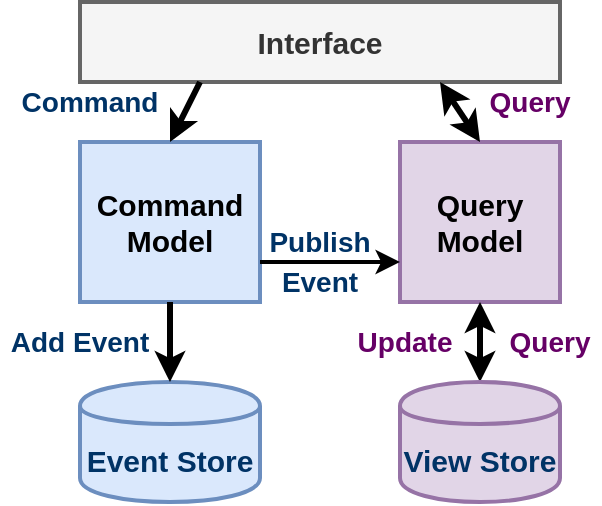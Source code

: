 <mxfile version="13.0.1" type="device"><diagram id="98VKO7Th63TtPPR8zPMv" name="Page-1"><mxGraphModel dx="1535" dy="652" grid="1" gridSize="10" guides="1" tooltips="1" connect="1" arrows="1" fold="1" page="1" pageScale="1" pageWidth="3000" pageHeight="3000" math="0" shadow="0"><root><mxCell id="0"/><mxCell id="1" parent="0"/><mxCell id="KbJRg6UJzITNwR4a61FP-1" value="&lt;font style=&quot;font-size: 15px&quot;&gt;&lt;b&gt;Command Model&lt;/b&gt;&lt;/font&gt;" style="rounded=0;whiteSpace=wrap;html=1;strokeWidth=2;fillColor=#dae8fc;strokeColor=#6c8ebf;" parent="1" vertex="1"><mxGeometry x="440" y="230" width="90" height="80" as="geometry"/></mxCell><mxCell id="KbJRg6UJzITNwR4a61FP-2" value="&lt;font style=&quot;font-size: 15px&quot;&gt;&lt;b&gt;Query&lt;br&gt;Model&lt;/b&gt;&lt;/font&gt;" style="rounded=0;whiteSpace=wrap;html=1;strokeWidth=2;fillColor=#e1d5e7;strokeColor=#9673a6;" parent="1" vertex="1"><mxGeometry x="600" y="230" width="80" height="80" as="geometry"/></mxCell><mxCell id="KbJRg6UJzITNwR4a61FP-3" value="&lt;font style=&quot;font-size: 15px&quot; color=&quot;#003366&quot;&gt;&lt;b&gt;Event Store&lt;/b&gt;&lt;/font&gt;" style="shape=cylinder;whiteSpace=wrap;html=1;boundedLbl=1;backgroundOutline=1;strokeWidth=2;fillColor=#dae8fc;strokeColor=#6c8ebf;" parent="1" vertex="1"><mxGeometry x="440" y="350" width="90" height="60" as="geometry"/></mxCell><mxCell id="KbJRg6UJzITNwR4a61FP-4" value="&lt;font style=&quot;font-size: 15px&quot;&gt;&lt;b&gt;Interface&lt;/b&gt;&lt;/font&gt;" style="rounded=0;whiteSpace=wrap;html=1;strokeWidth=2;fillColor=#f5f5f5;strokeColor=#666666;fontColor=#333333;" parent="1" vertex="1"><mxGeometry x="440" y="160" width="240" height="40" as="geometry"/></mxCell><mxCell id="KbJRg6UJzITNwR4a61FP-8" value="" style="endArrow=classic;html=1;strokeWidth=3;entryX=0.5;entryY=0;entryDx=0;entryDy=0;targetPerimeterSpacing=-1;endSize=6;exitX=0.25;exitY=1;exitDx=0;exitDy=0;" parent="1" target="KbJRg6UJzITNwR4a61FP-1" edge="1" source="KbJRg6UJzITNwR4a61FP-4"><mxGeometry width="50" height="50" relative="1" as="geometry"><mxPoint x="480" y="200" as="sourcePoint"/><mxPoint x="490" y="440" as="targetPoint"/></mxGeometry></mxCell><mxCell id="KbJRg6UJzITNwR4a61FP-9" value="" style="endArrow=classic;html=1;strokeWidth=3;exitX=0.5;exitY=1;exitDx=0;exitDy=0;jumpSize=6;startSize=6;endSize=6;entryX=0.5;entryY=0;entryDx=0;entryDy=0;" parent="1" source="KbJRg6UJzITNwR4a61FP-1" edge="1" target="KbJRg6UJzITNwR4a61FP-3"><mxGeometry width="50" height="50" relative="1" as="geometry"><mxPoint x="700" y="280" as="sourcePoint"/><mxPoint x="400" y="340" as="targetPoint"/></mxGeometry></mxCell><mxCell id="KbJRg6UJzITNwR4a61FP-10" value="" style="endArrow=classic;html=1;strokeWidth=3;targetPerimeterSpacing=0;endSize=6;exitX=0.5;exitY=0;exitDx=0;exitDy=0;startArrow=classic;startFill=1;entryX=0.75;entryY=1;entryDx=0;entryDy=0;" parent="1" source="KbJRg6UJzITNwR4a61FP-2" edge="1" target="KbJRg6UJzITNwR4a61FP-4"><mxGeometry width="50" height="50" relative="1" as="geometry"><mxPoint x="880" y="160" as="sourcePoint"/><mxPoint x="580" y="200" as="targetPoint"/></mxGeometry></mxCell><mxCell id="KbJRg6UJzITNwR4a61FP-11" value="" style="endArrow=classic;html=1;strokeWidth=3;targetPerimeterSpacing=0;endSize=6;entryX=0.5;entryY=1;entryDx=0;entryDy=0;startArrow=classic;startFill=1;exitX=0.5;exitY=0;exitDx=0;exitDy=0;" parent="1" target="KbJRg6UJzITNwR4a61FP-2" edge="1" source="tiGMP3BEcvPDG5rMzMy--1"><mxGeometry width="50" height="50" relative="1" as="geometry"><mxPoint x="700" y="330" as="sourcePoint"/><mxPoint x="710" y="290" as="targetPoint"/></mxGeometry></mxCell><mxCell id="KbJRg6UJzITNwR4a61FP-12" value="&lt;span style=&quot;font-size: 14px&quot;&gt;&lt;b&gt;&lt;font color=&quot;#003366&quot;&gt;Add Event&lt;/font&gt;&lt;/b&gt;&lt;/span&gt;" style="text;html=1;strokeColor=none;fillColor=none;align=center;verticalAlign=middle;whiteSpace=wrap;rounded=0;fontColor=#663300;" parent="1" vertex="1"><mxGeometry x="400" y="320" width="80" height="20" as="geometry"/></mxCell><mxCell id="KbJRg6UJzITNwR4a61FP-13" value="&lt;span style=&quot;font-size: 14px&quot;&gt;&lt;b&gt;&lt;font color=&quot;#660066&quot;&gt;Query&lt;/font&gt;&lt;/b&gt;&lt;/span&gt;" style="text;html=1;strokeColor=none;fillColor=none;align=center;verticalAlign=middle;whiteSpace=wrap;rounded=0;" parent="1" vertex="1"><mxGeometry x="640" y="200" width="50" height="20" as="geometry"/></mxCell><mxCell id="KbJRg6UJzITNwR4a61FP-14" value="&lt;span style=&quot;font-size: 14px&quot;&gt;&lt;b&gt;&lt;font color=&quot;#003366&quot;&gt;Command&lt;/font&gt;&lt;/b&gt;&lt;/span&gt;" style="text;html=1;strokeColor=none;fillColor=none;align=center;verticalAlign=middle;whiteSpace=wrap;rounded=0;" parent="1" vertex="1"><mxGeometry x="410" y="200" width="70" height="20" as="geometry"/></mxCell><mxCell id="KbJRg6UJzITNwR4a61FP-15" value="&lt;span style=&quot;font-size: 14px&quot;&gt;&lt;b&gt;&lt;font color=&quot;#660066&quot;&gt;Update&lt;/font&gt;&lt;/b&gt;&lt;/span&gt;" style="text;html=1;strokeColor=none;fillColor=none;align=center;verticalAlign=middle;whiteSpace=wrap;rounded=0;" parent="1" vertex="1"><mxGeometry x="580" y="320" width="45" height="20" as="geometry"/></mxCell><mxCell id="tiGMP3BEcvPDG5rMzMy--1" value="&lt;font style=&quot;font-size: 15px&quot; color=&quot;#003366&quot;&gt;&lt;b&gt;View Store&lt;/b&gt;&lt;/font&gt;" style="shape=cylinder;whiteSpace=wrap;html=1;boundedLbl=1;backgroundOutline=1;strokeWidth=2;fillColor=#e1d5e7;strokeColor=#9673a6;" vertex="1" parent="1"><mxGeometry x="600" y="350" width="80" height="60" as="geometry"/></mxCell><mxCell id="tiGMP3BEcvPDG5rMzMy--2" value="" style="endArrow=classic;html=1;exitX=1;exitY=0.75;exitDx=0;exitDy=0;entryX=0;entryY=0.75;entryDx=0;entryDy=0;strokeWidth=2;" edge="1" parent="1" source="KbJRg6UJzITNwR4a61FP-1" target="KbJRg6UJzITNwR4a61FP-2"><mxGeometry width="50" height="50" relative="1" as="geometry"><mxPoint x="750" y="360" as="sourcePoint"/><mxPoint x="800" y="310" as="targetPoint"/></mxGeometry></mxCell><mxCell id="tiGMP3BEcvPDG5rMzMy--3" value="&lt;span style=&quot;font-size: 14px&quot;&gt;&lt;b&gt;&lt;font color=&quot;#003366&quot;&gt;Publish&lt;/font&gt;&lt;/b&gt;&lt;/span&gt;" style="text;html=1;strokeColor=none;fillColor=none;align=center;verticalAlign=middle;whiteSpace=wrap;rounded=0;fontColor=#663300;" vertex="1" parent="1"><mxGeometry x="530" y="270" width="60" height="20" as="geometry"/></mxCell><mxCell id="tiGMP3BEcvPDG5rMzMy--4" value="&lt;span style=&quot;font-size: 14px&quot;&gt;&lt;b&gt;&lt;font color=&quot;#003366&quot;&gt;Event&lt;/font&gt;&lt;/b&gt;&lt;/span&gt;" style="text;html=1;strokeColor=none;fillColor=none;align=center;verticalAlign=middle;whiteSpace=wrap;rounded=0;fontColor=#663300;" vertex="1" parent="1"><mxGeometry x="540" y="290" width="40" height="20" as="geometry"/></mxCell><mxCell id="tiGMP3BEcvPDG5rMzMy--5" value="&lt;span style=&quot;font-size: 14px&quot;&gt;&lt;b&gt;&lt;font color=&quot;#660066&quot;&gt;Query&lt;/font&gt;&lt;/b&gt;&lt;/span&gt;" style="text;html=1;strokeColor=none;fillColor=none;align=center;verticalAlign=middle;whiteSpace=wrap;rounded=0;" vertex="1" parent="1"><mxGeometry x="650" y="320" width="50" height="20" as="geometry"/></mxCell></root></mxGraphModel></diagram></mxfile>